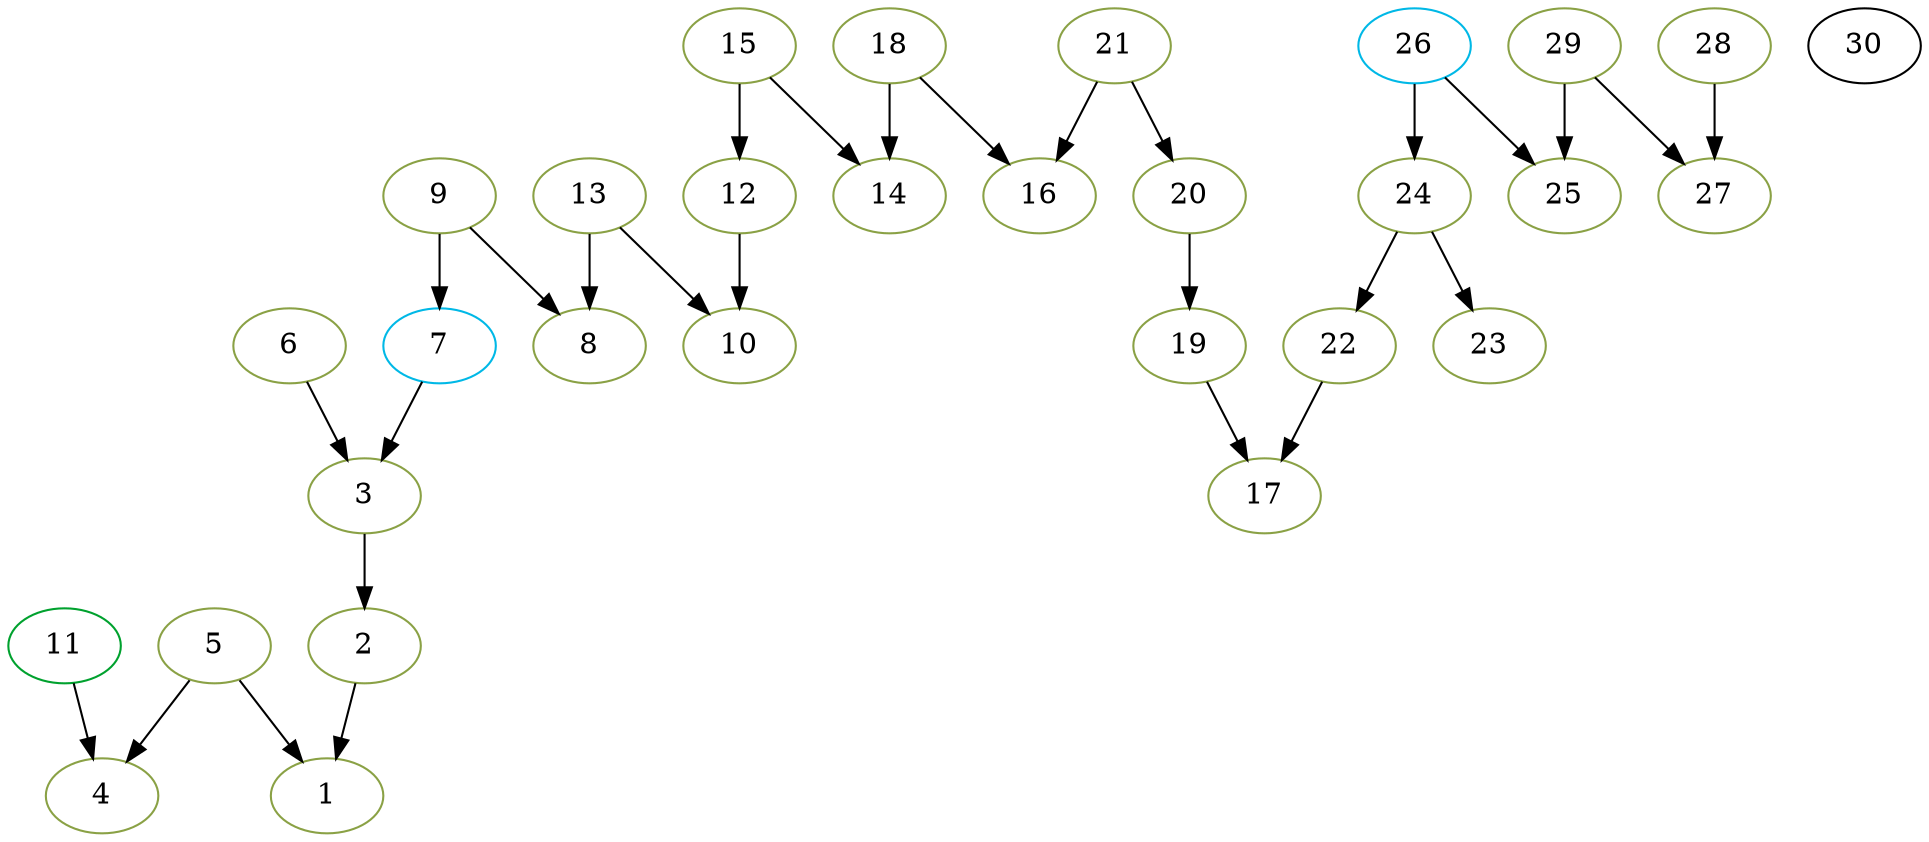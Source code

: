 digraph sample {
11 [color="#00a12e"];
4 [color="#8aa145"];
5 [color="#8aa145"];
1 [color="#8aa145"];
2 [color="#8aa145"];
3 [color="#8aa145"];
6 [color="#8aa145"];
9 [color="#8aa145"];
8 [color="#8aa145"];
13 [color="#8aa145"];
10 [color="#8aa145"];
12 [color="#8aa145"];
15 [color="#8aa145"];
14 [color="#8aa145"];
18 [color="#8aa145"];
16 [color="#8aa145"];
21 [color="#8aa145"];
20 [color="#8aa145"];
19 [color="#8aa145"];
17 [color="#8aa145"];
22 [color="#8aa145"];
24 [color="#8aa145"];
23 [color="#8aa145"];
25 [color="#8aa145"];
29 [color="#8aa145"];
27 [color="#8aa145"];
28 [color="#8aa145"];
7 [color="#00b8e6"];
26 [color="#00b8e6"];
2 -> 1[color="black"];
3 -> 2[color="black"];
5 -> 1[color="black"];
5 -> 4[color="black"];
6 -> 3[color="black"];
7 -> 3[color="black"];
9 -> 7[color="black"];
9 -> 8[color="black"];
11 -> 4[color="black"];
12 -> 10[color="black"];
13 -> 8[color="black"];
13 -> 10[color="black"];
15 -> 12[color="black"];
15 -> 14[color="black"];
18 -> 14[color="black"];
18 -> 16[color="black"];
19 -> 17[color="black"];
20 -> 19[color="black"];
21 -> 16[color="black"];
21 -> 20[color="black"];
22 -> 17[color="black"];
24 -> 22[color="black"];
24 -> 23[color="black"];
26 -> 24[color="black"];
26 -> 25[color="black"];
28 -> 27[color="black"];
29 -> 25[color="black"];
29 -> 27[color="black"];
30[color="black"];
}